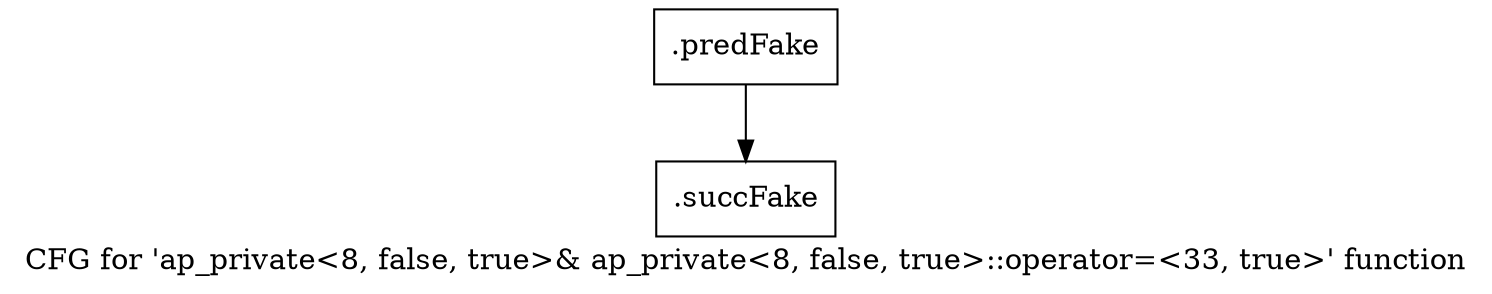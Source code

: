digraph "CFG for 'ap_private\<8, false, true\>& ap_private\<8, false, true\>::operator=\<33, true\>' function" {
	label="CFG for 'ap_private\<8, false, true\>& ap_private\<8, false, true\>::operator=\<33, true\>' function";

	Node0x5d8e7c0 [shape=record,filename="",linenumber="",label="{.predFake}"];
	Node0x5d8e7c0 -> Node0x6289010[ callList="" memoryops="" filename="/mnt/xilinx/Vitis_HLS/2021.2/include/etc/ap_private.h" execusionnum="20"];
	Node0x6289010 [shape=record,filename="/mnt/xilinx/Vitis_HLS/2021.2/include/etc/ap_private.h",linenumber="1486",label="{.succFake}"];
}

